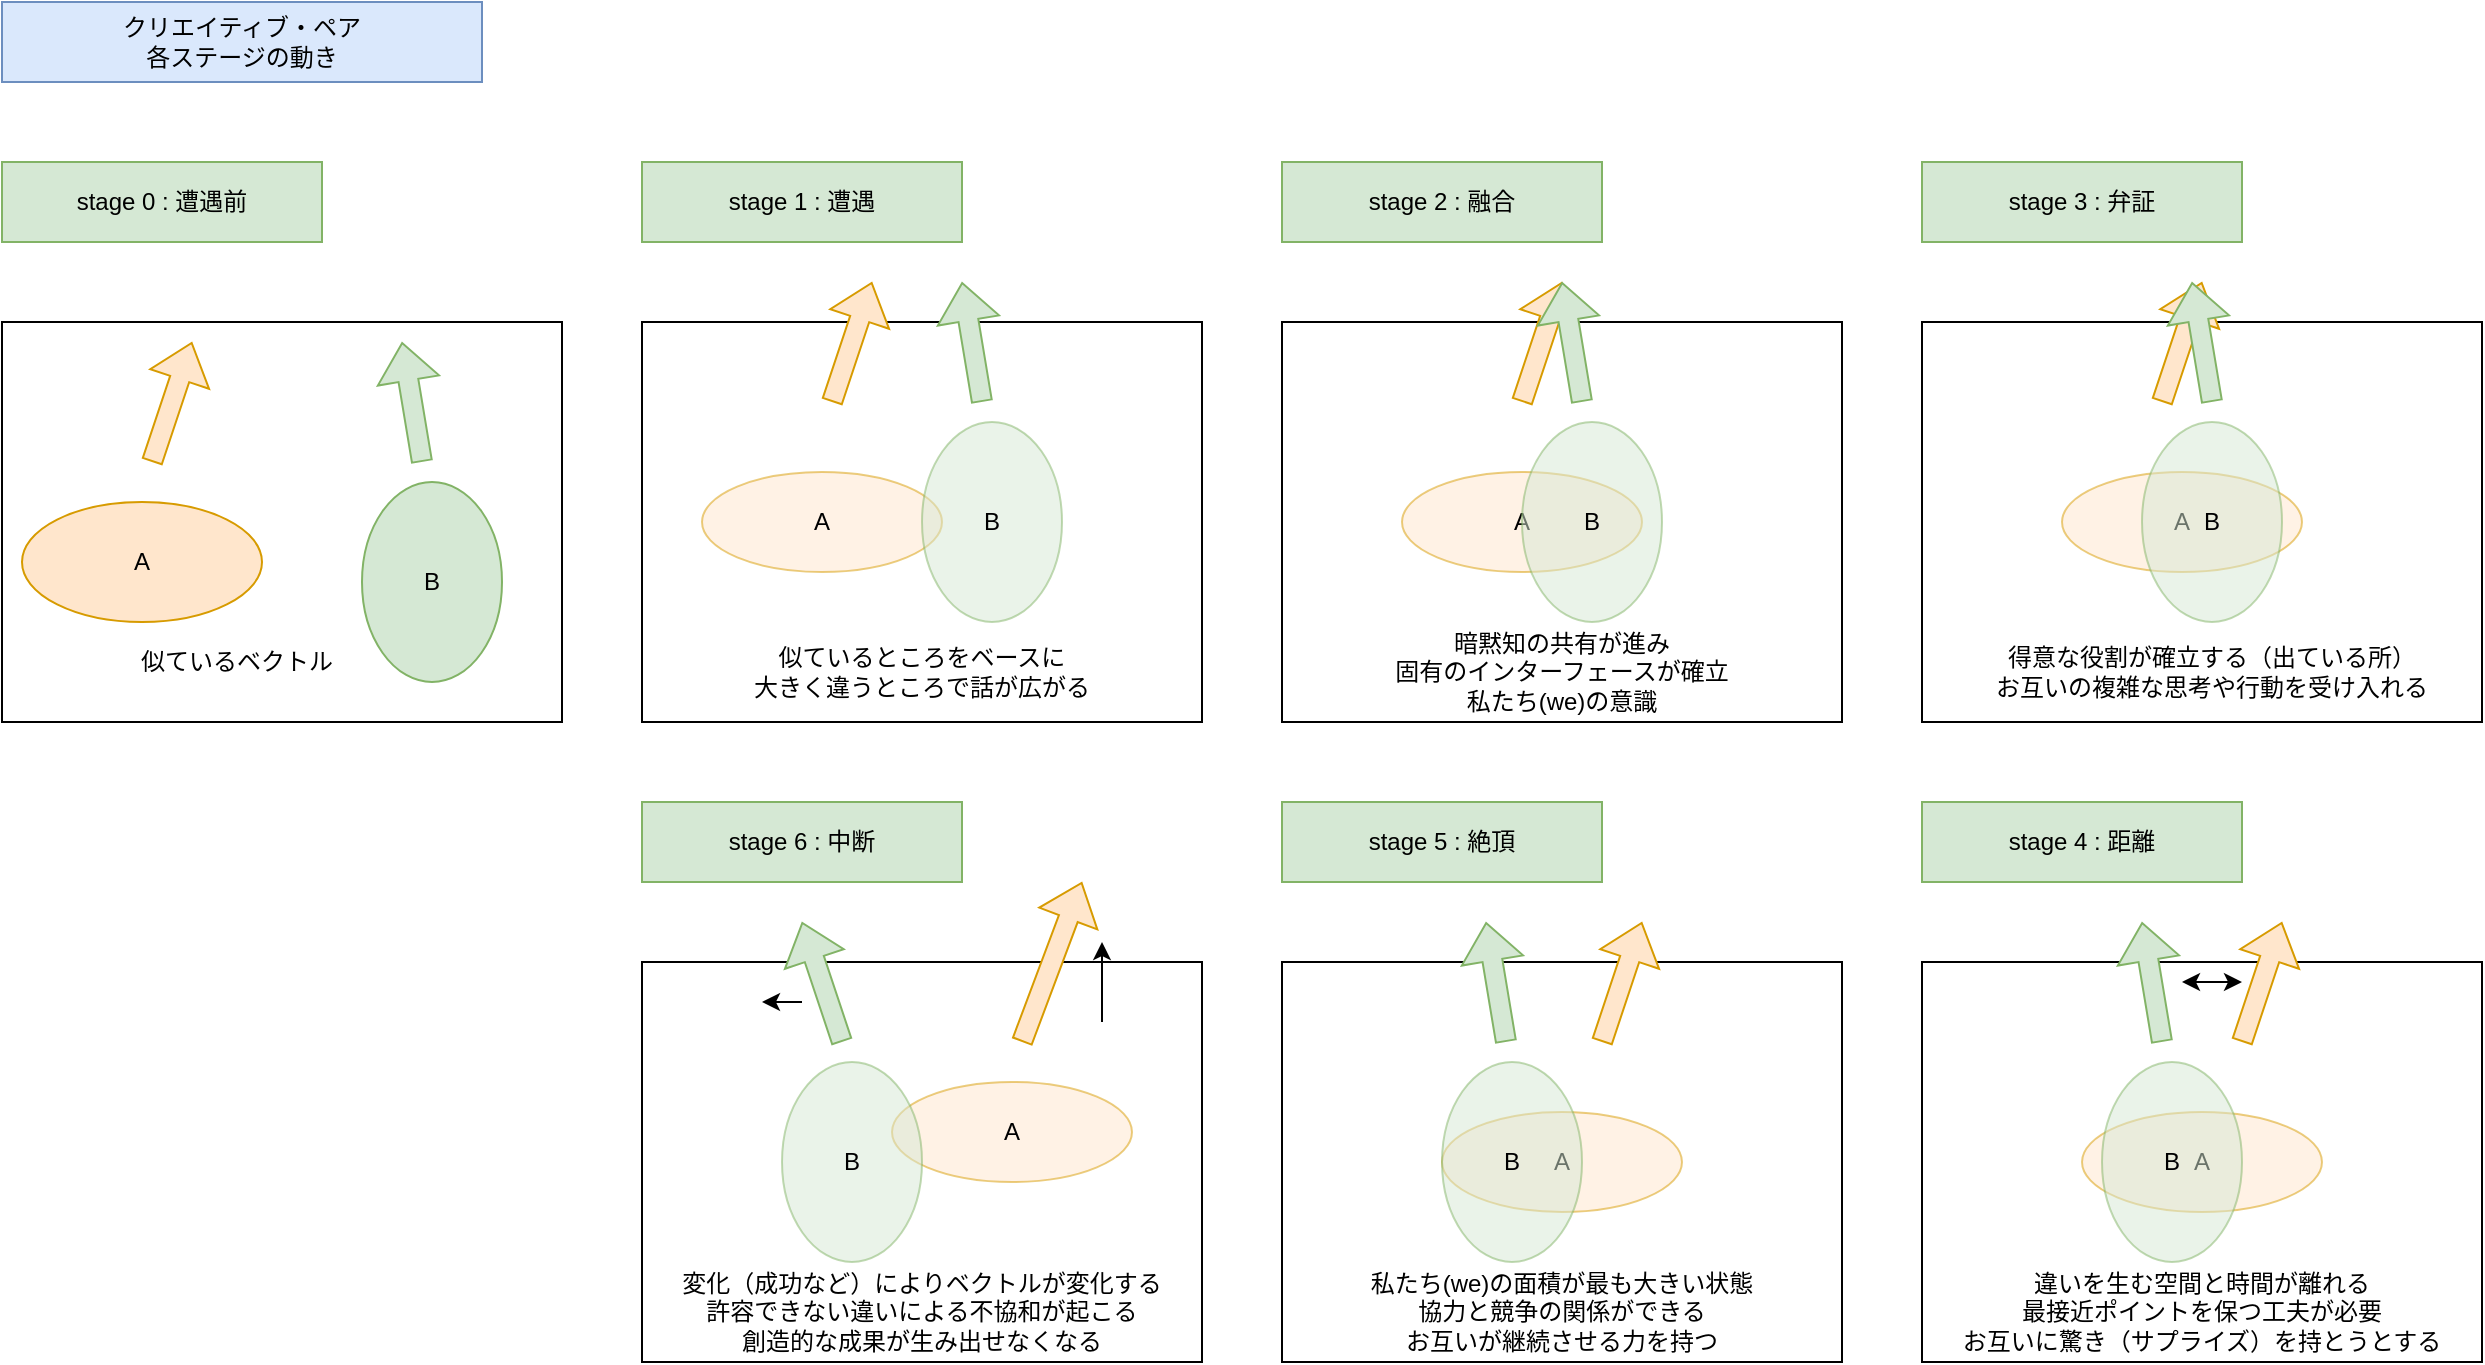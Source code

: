 <mxfile version="28.0.5">
  <diagram name="ページ1" id="p6PM9Ao-teBEkODzT2IY">
    <mxGraphModel dx="849" dy="604" grid="1" gridSize="10" guides="1" tooltips="1" connect="1" arrows="1" fold="1" page="1" pageScale="1" pageWidth="1654" pageHeight="1169" math="0" shadow="0">
      <root>
        <mxCell id="0" />
        <mxCell id="1" parent="0" />
        <mxCell id="jR94T9C0uJdvZNdpTWI1-52" value="" style="rounded=0;whiteSpace=wrap;html=1;" vertex="1" parent="1">
          <mxGeometry x="400" y="520" width="280" height="200" as="geometry" />
        </mxCell>
        <mxCell id="jR94T9C0uJdvZNdpTWI1-45" value="" style="rounded=0;whiteSpace=wrap;html=1;" vertex="1" parent="1">
          <mxGeometry x="720" y="520" width="280" height="200" as="geometry" />
        </mxCell>
        <mxCell id="jR94T9C0uJdvZNdpTWI1-22" value="" style="rounded=0;whiteSpace=wrap;html=1;" vertex="1" parent="1">
          <mxGeometry x="720" y="200" width="280" height="200" as="geometry" />
        </mxCell>
        <mxCell id="jR94T9C0uJdvZNdpTWI1-1" value="クリエイティブ・ペア&lt;div&gt;各ステージの動き&lt;/div&gt;" style="text;html=1;align=center;verticalAlign=middle;whiteSpace=wrap;rounded=0;fillColor=#dae8fc;strokeColor=#6c8ebf;" vertex="1" parent="1">
          <mxGeometry x="80" y="40" width="240" height="40" as="geometry" />
        </mxCell>
        <mxCell id="jR94T9C0uJdvZNdpTWI1-2" value="" style="rounded=0;whiteSpace=wrap;html=1;" vertex="1" parent="1">
          <mxGeometry x="80" y="200" width="280" height="200" as="geometry" />
        </mxCell>
        <mxCell id="jR94T9C0uJdvZNdpTWI1-5" value="stage 0 : 遭遇前" style="text;html=1;align=center;verticalAlign=middle;whiteSpace=wrap;rounded=0;fillColor=#d5e8d4;strokeColor=#82b366;" vertex="1" parent="1">
          <mxGeometry x="80" y="120" width="160" height="40" as="geometry" />
        </mxCell>
        <mxCell id="jR94T9C0uJdvZNdpTWI1-6" value="" style="shape=flexArrow;endArrow=classic;html=1;rounded=0;fillColor=#ffe6cc;strokeColor=#d79b00;" edge="1" parent="1">
          <mxGeometry width="50" height="50" relative="1" as="geometry">
            <mxPoint x="155" y="270" as="sourcePoint" />
            <mxPoint x="175" y="210" as="targetPoint" />
          </mxGeometry>
        </mxCell>
        <mxCell id="jR94T9C0uJdvZNdpTWI1-7" value="" style="shape=flexArrow;endArrow=classic;html=1;rounded=0;fillColor=#d5e8d4;strokeColor=#82b366;" edge="1" parent="1">
          <mxGeometry width="50" height="50" relative="1" as="geometry">
            <mxPoint x="290" y="270" as="sourcePoint" />
            <mxPoint x="280" y="210" as="targetPoint" />
          </mxGeometry>
        </mxCell>
        <mxCell id="jR94T9C0uJdvZNdpTWI1-8" value="似ている&lt;span style=&quot;background-color: transparent; color: light-dark(rgb(0, 0, 0), rgb(255, 255, 255));&quot;&gt;ベクトル&lt;/span&gt;" style="text;html=1;align=center;verticalAlign=middle;whiteSpace=wrap;rounded=0;" vertex="1" parent="1">
          <mxGeometry x="130" y="350" width="135" height="40" as="geometry" />
        </mxCell>
        <mxCell id="jR94T9C0uJdvZNdpTWI1-9" value="" style="rounded=0;whiteSpace=wrap;html=1;" vertex="1" parent="1">
          <mxGeometry x="400" y="200" width="280" height="200" as="geometry" />
        </mxCell>
        <mxCell id="jR94T9C0uJdvZNdpTWI1-12" value="" style="shape=flexArrow;endArrow=classic;html=1;rounded=0;fillColor=#ffe6cc;strokeColor=#d79b00;" edge="1" parent="1">
          <mxGeometry width="50" height="50" relative="1" as="geometry">
            <mxPoint x="495" y="240" as="sourcePoint" />
            <mxPoint x="515" y="180" as="targetPoint" />
          </mxGeometry>
        </mxCell>
        <mxCell id="jR94T9C0uJdvZNdpTWI1-13" value="" style="shape=flexArrow;endArrow=classic;html=1;rounded=0;fillColor=#d5e8d4;strokeColor=#82b366;" edge="1" parent="1">
          <mxGeometry width="50" height="50" relative="1" as="geometry">
            <mxPoint x="570" y="240" as="sourcePoint" />
            <mxPoint x="560" y="180" as="targetPoint" />
          </mxGeometry>
        </mxCell>
        <mxCell id="jR94T9C0uJdvZNdpTWI1-14" value="&lt;div&gt;似ているところをベースに&lt;/div&gt;大きく違うところで話が広がる" style="text;html=1;align=center;verticalAlign=middle;whiteSpace=wrap;rounded=0;" vertex="1" parent="1">
          <mxGeometry x="450" y="350" width="180" height="50" as="geometry" />
        </mxCell>
        <mxCell id="jR94T9C0uJdvZNdpTWI1-15" value="stage 1 : 遭遇" style="text;html=1;align=center;verticalAlign=middle;whiteSpace=wrap;rounded=0;fillColor=#d5e8d4;strokeColor=#82b366;" vertex="1" parent="1">
          <mxGeometry x="400" y="120" width="160" height="40" as="geometry" />
        </mxCell>
        <mxCell id="jR94T9C0uJdvZNdpTWI1-16" value="A" style="ellipse;whiteSpace=wrap;html=1;fillColor=#ffe6cc;strokeColor=#d79b00;" vertex="1" parent="1">
          <mxGeometry x="90" y="290" width="120" height="60" as="geometry" />
        </mxCell>
        <mxCell id="jR94T9C0uJdvZNdpTWI1-17" value="A" style="ellipse;whiteSpace=wrap;html=1;opacity=50;fillColor=#ffe6cc;strokeColor=#d79b00;" vertex="1" parent="1">
          <mxGeometry x="430" y="275" width="120" height="50" as="geometry" />
        </mxCell>
        <mxCell id="jR94T9C0uJdvZNdpTWI1-18" value="B" style="ellipse;whiteSpace=wrap;html=1;fillColor=#d5e8d4;strokeColor=#82b366;" vertex="1" parent="1">
          <mxGeometry x="260" y="280" width="70" height="100" as="geometry" />
        </mxCell>
        <mxCell id="jR94T9C0uJdvZNdpTWI1-19" value="B" style="ellipse;whiteSpace=wrap;html=1;opacity=50;fillColor=#d5e8d4;strokeColor=#82b366;" vertex="1" parent="1">
          <mxGeometry x="540" y="250" width="70" height="100" as="geometry" />
        </mxCell>
        <mxCell id="jR94T9C0uJdvZNdpTWI1-20" value="" style="shape=flexArrow;endArrow=classic;html=1;rounded=0;fillColor=#ffe6cc;strokeColor=#d79b00;" edge="1" parent="1">
          <mxGeometry width="50" height="50" relative="1" as="geometry">
            <mxPoint x="840" y="240" as="sourcePoint" />
            <mxPoint x="860" y="180" as="targetPoint" />
          </mxGeometry>
        </mxCell>
        <mxCell id="jR94T9C0uJdvZNdpTWI1-21" value="" style="shape=flexArrow;endArrow=classic;html=1;rounded=0;fillColor=#d5e8d4;strokeColor=#82b366;" edge="1" parent="1">
          <mxGeometry width="50" height="50" relative="1" as="geometry">
            <mxPoint x="870" y="240" as="sourcePoint" />
            <mxPoint x="860" y="180" as="targetPoint" />
          </mxGeometry>
        </mxCell>
        <mxCell id="jR94T9C0uJdvZNdpTWI1-23" value="&lt;div&gt;暗黙知の共有が進み&lt;/div&gt;&lt;div&gt;固有のインターフェースが確立&lt;/div&gt;&lt;div&gt;私たち(we)の意識&lt;/div&gt;" style="text;html=1;align=center;verticalAlign=middle;whiteSpace=wrap;rounded=0;" vertex="1" parent="1">
          <mxGeometry x="770" y="350" width="180" height="50" as="geometry" />
        </mxCell>
        <mxCell id="jR94T9C0uJdvZNdpTWI1-24" value="stage 2 : 融合" style="text;html=1;align=center;verticalAlign=middle;whiteSpace=wrap;rounded=0;fillColor=#d5e8d4;strokeColor=#82b366;" vertex="1" parent="1">
          <mxGeometry x="720" y="120" width="160" height="40" as="geometry" />
        </mxCell>
        <mxCell id="jR94T9C0uJdvZNdpTWI1-25" value="A" style="ellipse;whiteSpace=wrap;html=1;opacity=50;fillColor=#ffe6cc;strokeColor=#d79b00;" vertex="1" parent="1">
          <mxGeometry x="780" y="275" width="120" height="50" as="geometry" />
        </mxCell>
        <mxCell id="jR94T9C0uJdvZNdpTWI1-26" value="B" style="ellipse;whiteSpace=wrap;html=1;opacity=50;fillColor=#d5e8d4;strokeColor=#82b366;" vertex="1" parent="1">
          <mxGeometry x="840" y="250" width="70" height="100" as="geometry" />
        </mxCell>
        <mxCell id="jR94T9C0uJdvZNdpTWI1-27" value="" style="rounded=0;whiteSpace=wrap;html=1;" vertex="1" parent="1">
          <mxGeometry x="1040" y="200" width="280" height="200" as="geometry" />
        </mxCell>
        <mxCell id="jR94T9C0uJdvZNdpTWI1-28" value="" style="shape=flexArrow;endArrow=classic;html=1;rounded=0;fillColor=#ffe6cc;strokeColor=#d79b00;" edge="1" parent="1">
          <mxGeometry width="50" height="50" relative="1" as="geometry">
            <mxPoint x="1160" y="240" as="sourcePoint" />
            <mxPoint x="1180" y="180" as="targetPoint" />
          </mxGeometry>
        </mxCell>
        <mxCell id="jR94T9C0uJdvZNdpTWI1-29" value="" style="shape=flexArrow;endArrow=classic;html=1;rounded=0;fillColor=#d5e8d4;strokeColor=#82b366;" edge="1" parent="1">
          <mxGeometry width="50" height="50" relative="1" as="geometry">
            <mxPoint x="1185" y="240" as="sourcePoint" />
            <mxPoint x="1175" y="180" as="targetPoint" />
          </mxGeometry>
        </mxCell>
        <mxCell id="jR94T9C0uJdvZNdpTWI1-30" value="&lt;div&gt;得意な役割が確立する（出ている所）&lt;/div&gt;&lt;div&gt;お互いの複雑な思考や行動を受け入れる&lt;/div&gt;" style="text;html=1;align=center;verticalAlign=middle;whiteSpace=wrap;rounded=0;" vertex="1" parent="1">
          <mxGeometry x="1070" y="350" width="230" height="50" as="geometry" />
        </mxCell>
        <mxCell id="jR94T9C0uJdvZNdpTWI1-31" value="stage 3 : 弁証" style="text;html=1;align=center;verticalAlign=middle;whiteSpace=wrap;rounded=0;fillColor=#d5e8d4;strokeColor=#82b366;" vertex="1" parent="1">
          <mxGeometry x="1040" y="120" width="160" height="40" as="geometry" />
        </mxCell>
        <mxCell id="jR94T9C0uJdvZNdpTWI1-32" value="A" style="ellipse;whiteSpace=wrap;html=1;opacity=50;fillColor=#ffe6cc;strokeColor=#d79b00;" vertex="1" parent="1">
          <mxGeometry x="1110" y="275" width="120" height="50" as="geometry" />
        </mxCell>
        <mxCell id="jR94T9C0uJdvZNdpTWI1-33" value="B" style="ellipse;whiteSpace=wrap;html=1;opacity=50;fillColor=#d5e8d4;strokeColor=#82b366;" vertex="1" parent="1">
          <mxGeometry x="1150" y="250" width="70" height="100" as="geometry" />
        </mxCell>
        <mxCell id="jR94T9C0uJdvZNdpTWI1-34" value="" style="rounded=0;whiteSpace=wrap;html=1;" vertex="1" parent="1">
          <mxGeometry x="1040" y="520" width="280" height="200" as="geometry" />
        </mxCell>
        <mxCell id="jR94T9C0uJdvZNdpTWI1-35" value="" style="shape=flexArrow;endArrow=classic;html=1;rounded=0;fillColor=#ffe6cc;strokeColor=#d79b00;" edge="1" parent="1">
          <mxGeometry width="50" height="50" relative="1" as="geometry">
            <mxPoint x="1200" y="560" as="sourcePoint" />
            <mxPoint x="1220" y="500" as="targetPoint" />
          </mxGeometry>
        </mxCell>
        <mxCell id="jR94T9C0uJdvZNdpTWI1-36" value="" style="shape=flexArrow;endArrow=classic;html=1;rounded=0;fillColor=#d5e8d4;strokeColor=#82b366;" edge="1" parent="1">
          <mxGeometry width="50" height="50" relative="1" as="geometry">
            <mxPoint x="1160" y="560" as="sourcePoint" />
            <mxPoint x="1150" y="500" as="targetPoint" />
          </mxGeometry>
        </mxCell>
        <mxCell id="jR94T9C0uJdvZNdpTWI1-37" value="&lt;div&gt;違いを生む&lt;span style=&quot;background-color: transparent; color: light-dark(rgb(0, 0, 0), rgb(255, 255, 255));&quot;&gt;空間と&lt;/span&gt;&lt;span style=&quot;background-color: transparent; color: light-dark(rgb(0, 0, 0), rgb(255, 255, 255));&quot;&gt;時間が離れる&lt;/span&gt;&lt;/div&gt;&lt;div&gt;最接近ポイントを保つ工夫が必要&lt;/div&gt;&lt;div&gt;お互いに驚き（サプライズ）を持とうとする&lt;/div&gt;" style="text;html=1;align=center;verticalAlign=middle;whiteSpace=wrap;rounded=0;" vertex="1" parent="1">
          <mxGeometry x="1050" y="670" width="260" height="50" as="geometry" />
        </mxCell>
        <mxCell id="jR94T9C0uJdvZNdpTWI1-38" value="stage 4 : 距離" style="text;html=1;align=center;verticalAlign=middle;whiteSpace=wrap;rounded=0;fillColor=#d5e8d4;strokeColor=#82b366;" vertex="1" parent="1">
          <mxGeometry x="1040" y="440" width="160" height="40" as="geometry" />
        </mxCell>
        <mxCell id="jR94T9C0uJdvZNdpTWI1-39" value="A" style="ellipse;whiteSpace=wrap;html=1;opacity=50;fillColor=#ffe6cc;strokeColor=#d79b00;" vertex="1" parent="1">
          <mxGeometry x="1120" y="595" width="120" height="50" as="geometry" />
        </mxCell>
        <mxCell id="jR94T9C0uJdvZNdpTWI1-40" value="B" style="ellipse;whiteSpace=wrap;html=1;opacity=50;fillColor=#d5e8d4;strokeColor=#82b366;" vertex="1" parent="1">
          <mxGeometry x="1130" y="570" width="70" height="100" as="geometry" />
        </mxCell>
        <mxCell id="jR94T9C0uJdvZNdpTWI1-41" value="" style="endArrow=classic;startArrow=classic;html=1;rounded=0;" edge="1" parent="1">
          <mxGeometry width="50" height="50" relative="1" as="geometry">
            <mxPoint x="1170" y="530" as="sourcePoint" />
            <mxPoint x="1200" y="530" as="targetPoint" />
          </mxGeometry>
        </mxCell>
        <mxCell id="jR94T9C0uJdvZNdpTWI1-42" value="" style="shape=flexArrow;endArrow=classic;html=1;rounded=0;fillColor=#ffe6cc;strokeColor=#d79b00;" edge="1" parent="1">
          <mxGeometry width="50" height="50" relative="1" as="geometry">
            <mxPoint x="880" y="560" as="sourcePoint" />
            <mxPoint x="900" y="500" as="targetPoint" />
          </mxGeometry>
        </mxCell>
        <mxCell id="jR94T9C0uJdvZNdpTWI1-43" value="" style="shape=flexArrow;endArrow=classic;html=1;rounded=0;fillColor=#d5e8d4;strokeColor=#82b366;" edge="1" parent="1">
          <mxGeometry width="50" height="50" relative="1" as="geometry">
            <mxPoint x="832" y="560" as="sourcePoint" />
            <mxPoint x="822" y="500" as="targetPoint" />
          </mxGeometry>
        </mxCell>
        <mxCell id="jR94T9C0uJdvZNdpTWI1-46" value="&lt;div&gt;私たち(we)の面積が最も大きい状態&lt;/div&gt;&lt;div&gt;協力と競争の関係ができる&lt;/div&gt;&lt;div&gt;お互いが継続させる力を持つ&lt;/div&gt;" style="text;html=1;align=center;verticalAlign=middle;whiteSpace=wrap;rounded=0;" vertex="1" parent="1">
          <mxGeometry x="730" y="670" width="260" height="50" as="geometry" />
        </mxCell>
        <mxCell id="jR94T9C0uJdvZNdpTWI1-47" value="stage 5 : 絶頂" style="text;html=1;align=center;verticalAlign=middle;whiteSpace=wrap;rounded=0;fillColor=#d5e8d4;strokeColor=#82b366;" vertex="1" parent="1">
          <mxGeometry x="720" y="440" width="160" height="40" as="geometry" />
        </mxCell>
        <mxCell id="jR94T9C0uJdvZNdpTWI1-48" value="A" style="ellipse;whiteSpace=wrap;html=1;opacity=50;fillColor=#ffe6cc;strokeColor=#d79b00;" vertex="1" parent="1">
          <mxGeometry x="800" y="595" width="120" height="50" as="geometry" />
        </mxCell>
        <mxCell id="jR94T9C0uJdvZNdpTWI1-49" value="B" style="ellipse;whiteSpace=wrap;html=1;opacity=50;fillColor=#d5e8d4;strokeColor=#82b366;" vertex="1" parent="1">
          <mxGeometry x="800" y="570" width="70" height="100" as="geometry" />
        </mxCell>
        <mxCell id="jR94T9C0uJdvZNdpTWI1-50" value="" style="shape=flexArrow;endArrow=classic;html=1;rounded=0;fillColor=#ffe6cc;strokeColor=#d79b00;" edge="1" parent="1">
          <mxGeometry width="50" height="50" relative="1" as="geometry">
            <mxPoint x="590" y="560" as="sourcePoint" />
            <mxPoint x="620" y="480" as="targetPoint" />
          </mxGeometry>
        </mxCell>
        <mxCell id="jR94T9C0uJdvZNdpTWI1-51" value="" style="shape=flexArrow;endArrow=classic;html=1;rounded=0;fillColor=#d5e8d4;strokeColor=#82b366;" edge="1" parent="1">
          <mxGeometry width="50" height="50" relative="1" as="geometry">
            <mxPoint x="500" y="560" as="sourcePoint" />
            <mxPoint x="480" y="500" as="targetPoint" />
          </mxGeometry>
        </mxCell>
        <mxCell id="jR94T9C0uJdvZNdpTWI1-53" value="&lt;div&gt;変化（成功など）によりベクトルが変化する&lt;/div&gt;&lt;div&gt;&lt;span style=&quot;background-color: transparent; color: light-dark(rgb(0, 0, 0), rgb(255, 255, 255));&quot;&gt;許容できない違いによる不協和が起こる&lt;/span&gt;&lt;/div&gt;&lt;div&gt;創造的な成果が生み出せなくなる&lt;/div&gt;" style="text;html=1;align=center;verticalAlign=middle;whiteSpace=wrap;rounded=0;" vertex="1" parent="1">
          <mxGeometry x="410" y="670" width="260" height="50" as="geometry" />
        </mxCell>
        <mxCell id="jR94T9C0uJdvZNdpTWI1-54" value="stage 6 : 中断" style="text;html=1;align=center;verticalAlign=middle;whiteSpace=wrap;rounded=0;fillColor=#d5e8d4;strokeColor=#82b366;" vertex="1" parent="1">
          <mxGeometry x="400" y="440" width="160" height="40" as="geometry" />
        </mxCell>
        <mxCell id="jR94T9C0uJdvZNdpTWI1-55" value="A" style="ellipse;whiteSpace=wrap;html=1;opacity=50;fillColor=#ffe6cc;strokeColor=#d79b00;" vertex="1" parent="1">
          <mxGeometry x="525" y="580" width="120" height="50" as="geometry" />
        </mxCell>
        <mxCell id="jR94T9C0uJdvZNdpTWI1-56" value="B" style="ellipse;whiteSpace=wrap;html=1;opacity=50;fillColor=#d5e8d4;strokeColor=#82b366;" vertex="1" parent="1">
          <mxGeometry x="470" y="570" width="70" height="100" as="geometry" />
        </mxCell>
        <mxCell id="jR94T9C0uJdvZNdpTWI1-58" value="" style="endArrow=classic;html=1;rounded=0;" edge="1" parent="1">
          <mxGeometry width="50" height="50" relative="1" as="geometry">
            <mxPoint x="630" y="550" as="sourcePoint" />
            <mxPoint x="630" y="510" as="targetPoint" />
          </mxGeometry>
        </mxCell>
        <mxCell id="jR94T9C0uJdvZNdpTWI1-59" value="" style="endArrow=classic;html=1;rounded=0;" edge="1" parent="1">
          <mxGeometry width="50" height="50" relative="1" as="geometry">
            <mxPoint x="480" y="540" as="sourcePoint" />
            <mxPoint x="460" y="540" as="targetPoint" />
          </mxGeometry>
        </mxCell>
      </root>
    </mxGraphModel>
  </diagram>
</mxfile>
